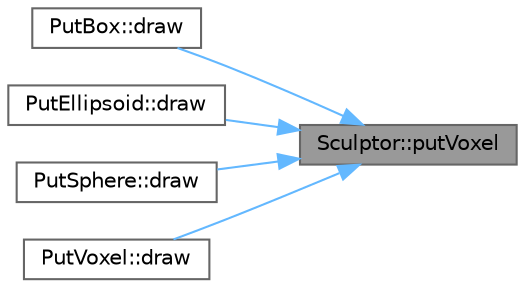 digraph "Sculptor::putVoxel"
{
 // LATEX_PDF_SIZE
  bgcolor="transparent";
  edge [fontname=Helvetica,fontsize=10,labelfontname=Helvetica,labelfontsize=10];
  node [fontname=Helvetica,fontsize=10,shape=box,height=0.2,width=0.4];
  rankdir="RL";
  Node1 [id="Node000001",label="Sculptor::putVoxel",height=0.2,width=0.4,color="gray40", fillcolor="grey60", style="filled", fontcolor="black",tooltip=" "];
  Node1 -> Node2 [id="edge1_Node000001_Node000002",dir="back",color="steelblue1",style="solid",tooltip=" "];
  Node2 [id="Node000002",label="PutBox::draw",height=0.2,width=0.4,color="grey40", fillcolor="white", style="filled",URL="$class_put_box.html#a58946137f1741c2c9b7a5bbcc229f5d8",tooltip=" "];
  Node1 -> Node3 [id="edge2_Node000001_Node000003",dir="back",color="steelblue1",style="solid",tooltip=" "];
  Node3 [id="Node000003",label="PutEllipsoid::draw",height=0.2,width=0.4,color="grey40", fillcolor="white", style="filled",URL="$class_put_ellipsoid.html#a7563e424e3b7560c00c7cc2a3fc16425",tooltip=" "];
  Node1 -> Node4 [id="edge3_Node000001_Node000004",dir="back",color="steelblue1",style="solid",tooltip=" "];
  Node4 [id="Node000004",label="PutSphere::draw",height=0.2,width=0.4,color="grey40", fillcolor="white", style="filled",URL="$class_put_sphere.html#a2c3b27fe4f8041fa6c487b636b2ab017",tooltip=" "];
  Node1 -> Node5 [id="edge4_Node000001_Node000005",dir="back",color="steelblue1",style="solid",tooltip=" "];
  Node5 [id="Node000005",label="PutVoxel::draw",height=0.2,width=0.4,color="grey40", fillcolor="white", style="filled",URL="$class_put_voxel.html#a5bb3d4986a185b22ab050a41c7bb0017",tooltip=" "];
}
